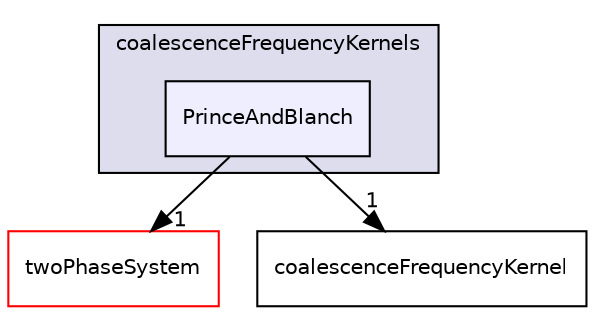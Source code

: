 digraph "PrinceAndBlanch" {
  bgcolor=transparent;
  compound=true
  node [ fontsize="10", fontname="Helvetica"];
  edge [ labelfontsize="10", labelfontname="Helvetica"];
  subgraph clusterdir_92820da124da6957650bddb1ecb938b0 {
    graph [ bgcolor="#ddddee", pencolor="black", label="coalescenceFrequencyKernels" fontname="Helvetica", fontsize="10", URL="dir_92820da124da6957650bddb1ecb938b0.html"]
  dir_37d4fdecc363a5357496fd3ccd71f4a1 [shape=box, label="PrinceAndBlanch", style="filled", fillcolor="#eeeeff", pencolor="black", URL="dir_37d4fdecc363a5357496fd3ccd71f4a1.html"];
  }
  dir_c8dd8d838525102dfd397a50c2714810 [shape=box label="twoPhaseSystem" color="red" URL="dir_c8dd8d838525102dfd397a50c2714810.html"];
  dir_a263977d17652172c137f083279b8a32 [shape=box label="coalescenceFrequencyKernel" URL="dir_a263977d17652172c137f083279b8a32.html"];
  dir_37d4fdecc363a5357496fd3ccd71f4a1->dir_c8dd8d838525102dfd397a50c2714810 [headlabel="1", labeldistance=1.5 headhref="dir_000319_000054.html"];
  dir_37d4fdecc363a5357496fd3ccd71f4a1->dir_a263977d17652172c137f083279b8a32 [headlabel="1", labeldistance=1.5 headhref="dir_000319_000078.html"];
}
